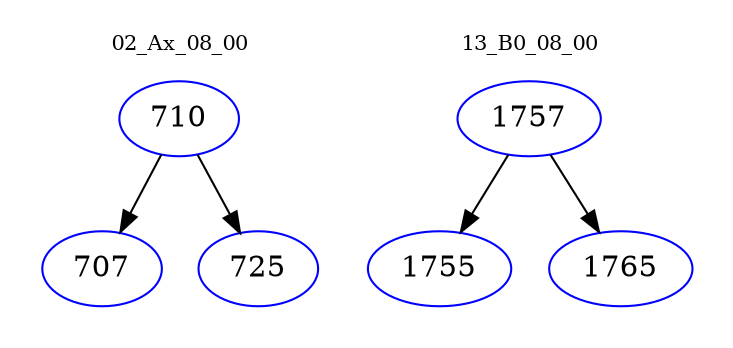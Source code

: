 digraph{
subgraph cluster_0 {
color = white
label = "02_Ax_08_00";
fontsize=10;
T0_710 [label="710", color="blue"]
T0_710 -> T0_707 [color="black"]
T0_707 [label="707", color="blue"]
T0_710 -> T0_725 [color="black"]
T0_725 [label="725", color="blue"]
}
subgraph cluster_1 {
color = white
label = "13_B0_08_00";
fontsize=10;
T1_1757 [label="1757", color="blue"]
T1_1757 -> T1_1755 [color="black"]
T1_1755 [label="1755", color="blue"]
T1_1757 -> T1_1765 [color="black"]
T1_1765 [label="1765", color="blue"]
}
}
